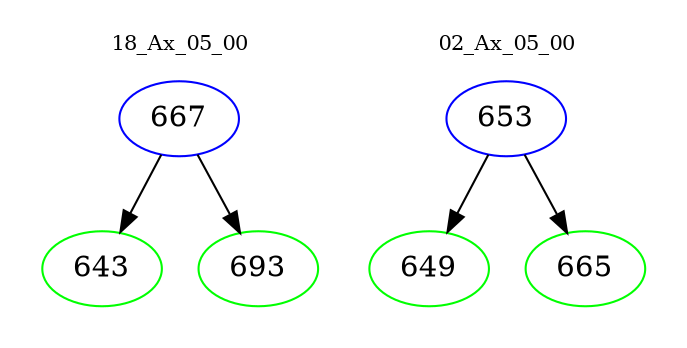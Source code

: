 digraph{
subgraph cluster_0 {
color = white
label = "18_Ax_05_00";
fontsize=10;
T0_667 [label="667", color="blue"]
T0_667 -> T0_643 [color="black"]
T0_643 [label="643", color="green"]
T0_667 -> T0_693 [color="black"]
T0_693 [label="693", color="green"]
}
subgraph cluster_1 {
color = white
label = "02_Ax_05_00";
fontsize=10;
T1_653 [label="653", color="blue"]
T1_653 -> T1_649 [color="black"]
T1_649 [label="649", color="green"]
T1_653 -> T1_665 [color="black"]
T1_665 [label="665", color="green"]
}
}
